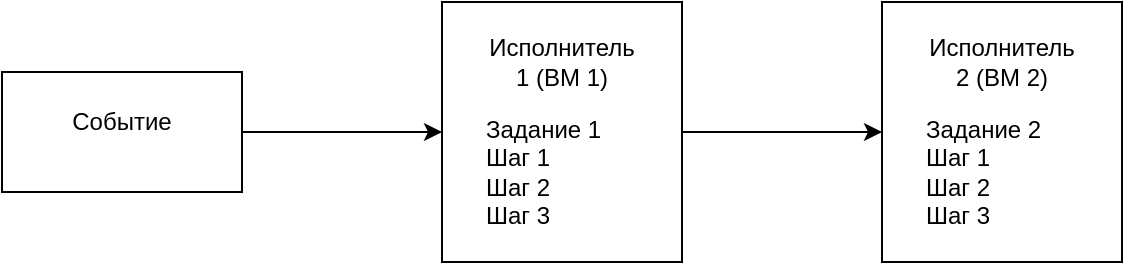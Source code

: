 <mxfile version="20.8.3" type="github">
  <diagram id="SA7pkDzyv5exoeGCXXxC" name="Page-1">
    <mxGraphModel dx="932" dy="512" grid="1" gridSize="10" guides="1" tooltips="1" connect="1" arrows="1" fold="1" page="1" pageScale="1" pageWidth="827" pageHeight="1169" math="0" shadow="0">
      <root>
        <mxCell id="0" />
        <mxCell id="1" parent="0" />
        <mxCell id="r2GEcndordVYV5ExmnWq-8" style="edgeStyle=orthogonalEdgeStyle;rounded=0;orthogonalLoop=1;jettySize=auto;html=1;exitX=1;exitY=0.5;exitDx=0;exitDy=0;entryX=0;entryY=0.5;entryDx=0;entryDy=0;" edge="1" parent="1" source="r2GEcndordVYV5ExmnWq-1" target="r2GEcndordVYV5ExmnWq-2">
          <mxGeometry relative="1" as="geometry" />
        </mxCell>
        <mxCell id="r2GEcndordVYV5ExmnWq-1" value="" style="rounded=0;whiteSpace=wrap;html=1;" vertex="1" parent="1">
          <mxGeometry x="40" y="185" width="120" height="60" as="geometry" />
        </mxCell>
        <mxCell id="r2GEcndordVYV5ExmnWq-9" style="edgeStyle=orthogonalEdgeStyle;rounded=0;orthogonalLoop=1;jettySize=auto;html=1;exitX=1;exitY=0.5;exitDx=0;exitDy=0;entryX=0;entryY=0.5;entryDx=0;entryDy=0;" edge="1" parent="1" source="r2GEcndordVYV5ExmnWq-2" target="r2GEcndordVYV5ExmnWq-3">
          <mxGeometry relative="1" as="geometry" />
        </mxCell>
        <mxCell id="r2GEcndordVYV5ExmnWq-2" value="" style="rounded=0;whiteSpace=wrap;html=1;" vertex="1" parent="1">
          <mxGeometry x="260" y="150" width="120" height="130" as="geometry" />
        </mxCell>
        <mxCell id="r2GEcndordVYV5ExmnWq-3" value="" style="rounded=0;whiteSpace=wrap;html=1;" vertex="1" parent="1">
          <mxGeometry x="480" y="150" width="120" height="130" as="geometry" />
        </mxCell>
        <mxCell id="r2GEcndordVYV5ExmnWq-4" value="Событие" style="text;strokeColor=none;align=center;fillColor=none;html=1;verticalAlign=middle;whiteSpace=wrap;rounded=0;" vertex="1" parent="1">
          <mxGeometry x="70" y="195" width="60" height="30" as="geometry" />
        </mxCell>
        <mxCell id="r2GEcndordVYV5ExmnWq-6" value="Исполнитель 1 (ВМ 1)" style="text;strokeColor=none;align=center;fillColor=none;html=1;verticalAlign=middle;whiteSpace=wrap;rounded=0;" vertex="1" parent="1">
          <mxGeometry x="290" y="165" width="60" height="30" as="geometry" />
        </mxCell>
        <mxCell id="r2GEcndordVYV5ExmnWq-7" value="Исполнитель 2 (ВМ 2)" style="text;strokeColor=none;align=center;fillColor=none;html=1;verticalAlign=middle;whiteSpace=wrap;rounded=0;" vertex="1" parent="1">
          <mxGeometry x="510" y="165" width="60" height="30" as="geometry" />
        </mxCell>
        <mxCell id="r2GEcndordVYV5ExmnWq-10" value="Задание 1&lt;br&gt;Шаг 1&lt;br&gt;Шаг 2&lt;br&gt;Шаг 3" style="text;strokeColor=none;align=left;fillColor=none;html=1;verticalAlign=middle;whiteSpace=wrap;rounded=0;" vertex="1" parent="1">
          <mxGeometry x="280" y="200" width="80" height="70" as="geometry" />
        </mxCell>
        <mxCell id="r2GEcndordVYV5ExmnWq-11" value="Задание 2&lt;br&gt;Шаг 1&lt;br&gt;Шаг 2&lt;br&gt;Шаг 3" style="text;strokeColor=none;align=left;fillColor=none;html=1;verticalAlign=middle;whiteSpace=wrap;rounded=0;" vertex="1" parent="1">
          <mxGeometry x="500" y="200" width="80" height="70" as="geometry" />
        </mxCell>
      </root>
    </mxGraphModel>
  </diagram>
</mxfile>
